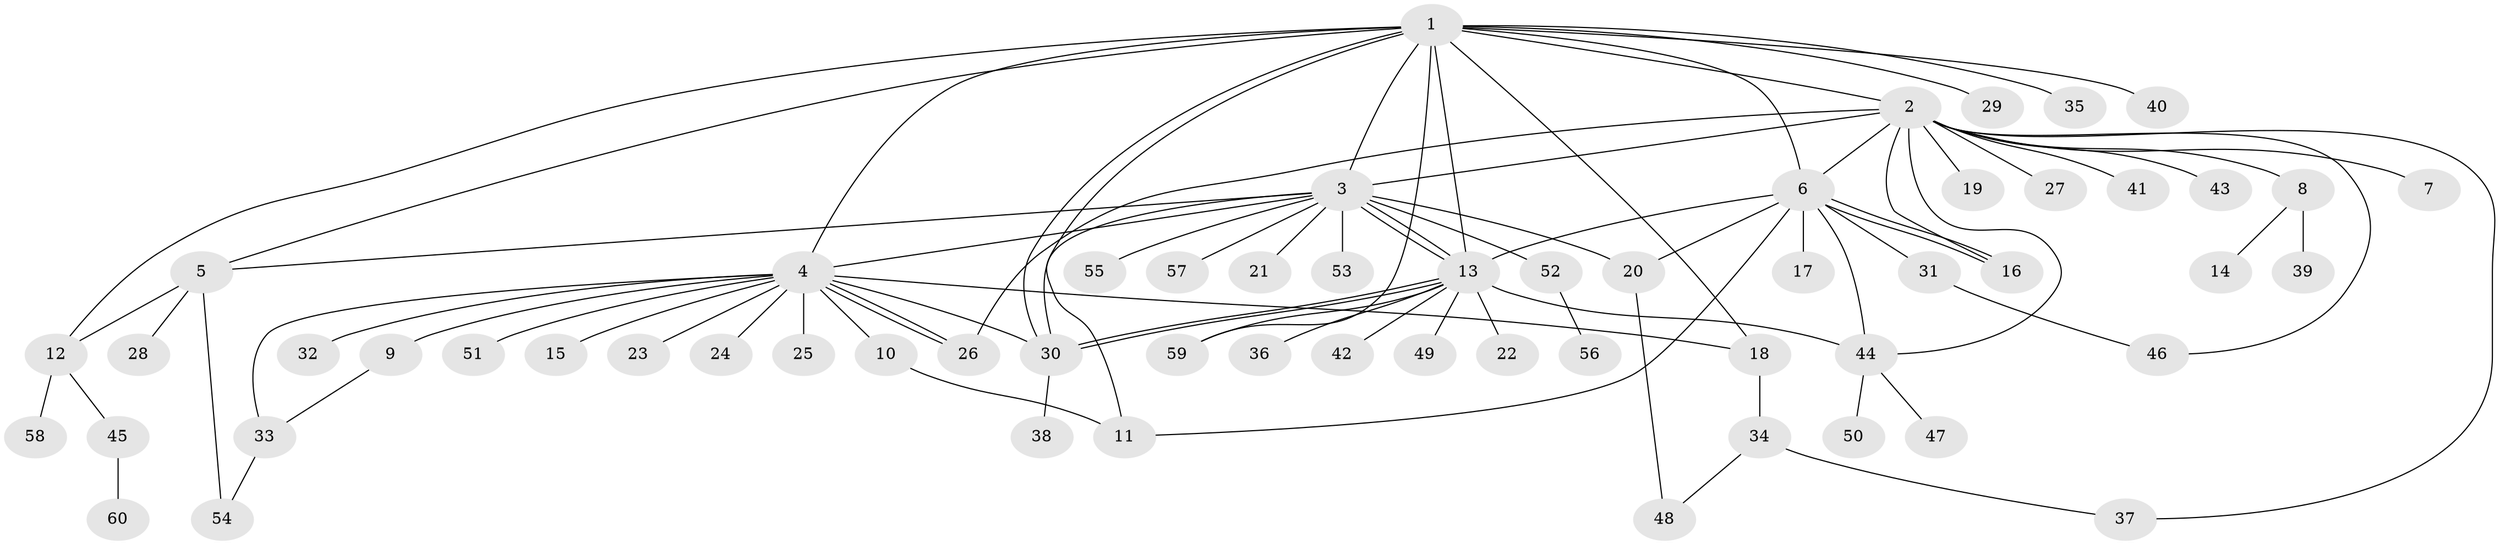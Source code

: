 // coarse degree distribution, {13: 0.06382978723404255, 12: 0.0425531914893617, 4: 0.02127659574468085, 7: 0.02127659574468085, 1: 0.574468085106383, 2: 0.1276595744680851, 3: 0.14893617021276595}
// Generated by graph-tools (version 1.1) at 2025/41/03/06/25 10:41:52]
// undirected, 60 vertices, 87 edges
graph export_dot {
graph [start="1"]
  node [color=gray90,style=filled];
  1;
  2;
  3;
  4;
  5;
  6;
  7;
  8;
  9;
  10;
  11;
  12;
  13;
  14;
  15;
  16;
  17;
  18;
  19;
  20;
  21;
  22;
  23;
  24;
  25;
  26;
  27;
  28;
  29;
  30;
  31;
  32;
  33;
  34;
  35;
  36;
  37;
  38;
  39;
  40;
  41;
  42;
  43;
  44;
  45;
  46;
  47;
  48;
  49;
  50;
  51;
  52;
  53;
  54;
  55;
  56;
  57;
  58;
  59;
  60;
  1 -- 2;
  1 -- 3;
  1 -- 4;
  1 -- 5;
  1 -- 6;
  1 -- 12;
  1 -- 13;
  1 -- 18;
  1 -- 29;
  1 -- 30;
  1 -- 30;
  1 -- 35;
  1 -- 40;
  1 -- 59;
  2 -- 3;
  2 -- 6;
  2 -- 7;
  2 -- 8;
  2 -- 16;
  2 -- 19;
  2 -- 26;
  2 -- 27;
  2 -- 37;
  2 -- 41;
  2 -- 43;
  2 -- 44;
  2 -- 46;
  3 -- 4;
  3 -- 5;
  3 -- 11;
  3 -- 13;
  3 -- 13;
  3 -- 20;
  3 -- 21;
  3 -- 52;
  3 -- 53;
  3 -- 55;
  3 -- 57;
  4 -- 9;
  4 -- 10;
  4 -- 15;
  4 -- 18;
  4 -- 23;
  4 -- 24;
  4 -- 25;
  4 -- 26;
  4 -- 26;
  4 -- 30;
  4 -- 32;
  4 -- 33;
  4 -- 51;
  5 -- 12;
  5 -- 28;
  5 -- 54;
  6 -- 11;
  6 -- 13;
  6 -- 16;
  6 -- 16;
  6 -- 17;
  6 -- 20;
  6 -- 31;
  6 -- 44;
  8 -- 14;
  8 -- 39;
  9 -- 33;
  10 -- 11;
  12 -- 45;
  12 -- 58;
  13 -- 22;
  13 -- 30;
  13 -- 30;
  13 -- 36;
  13 -- 42;
  13 -- 44;
  13 -- 49;
  13 -- 59;
  18 -- 34;
  20 -- 48;
  30 -- 38;
  31 -- 46;
  33 -- 54;
  34 -- 37;
  34 -- 48;
  44 -- 47;
  44 -- 50;
  45 -- 60;
  52 -- 56;
}
